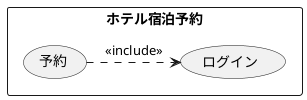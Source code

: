 @startuml 演習２－３
rectangle ホテル宿泊予約 {
    usecase 予約
    usecase ログイン
}
予約 .> ログイン : <<include>>
@enduml